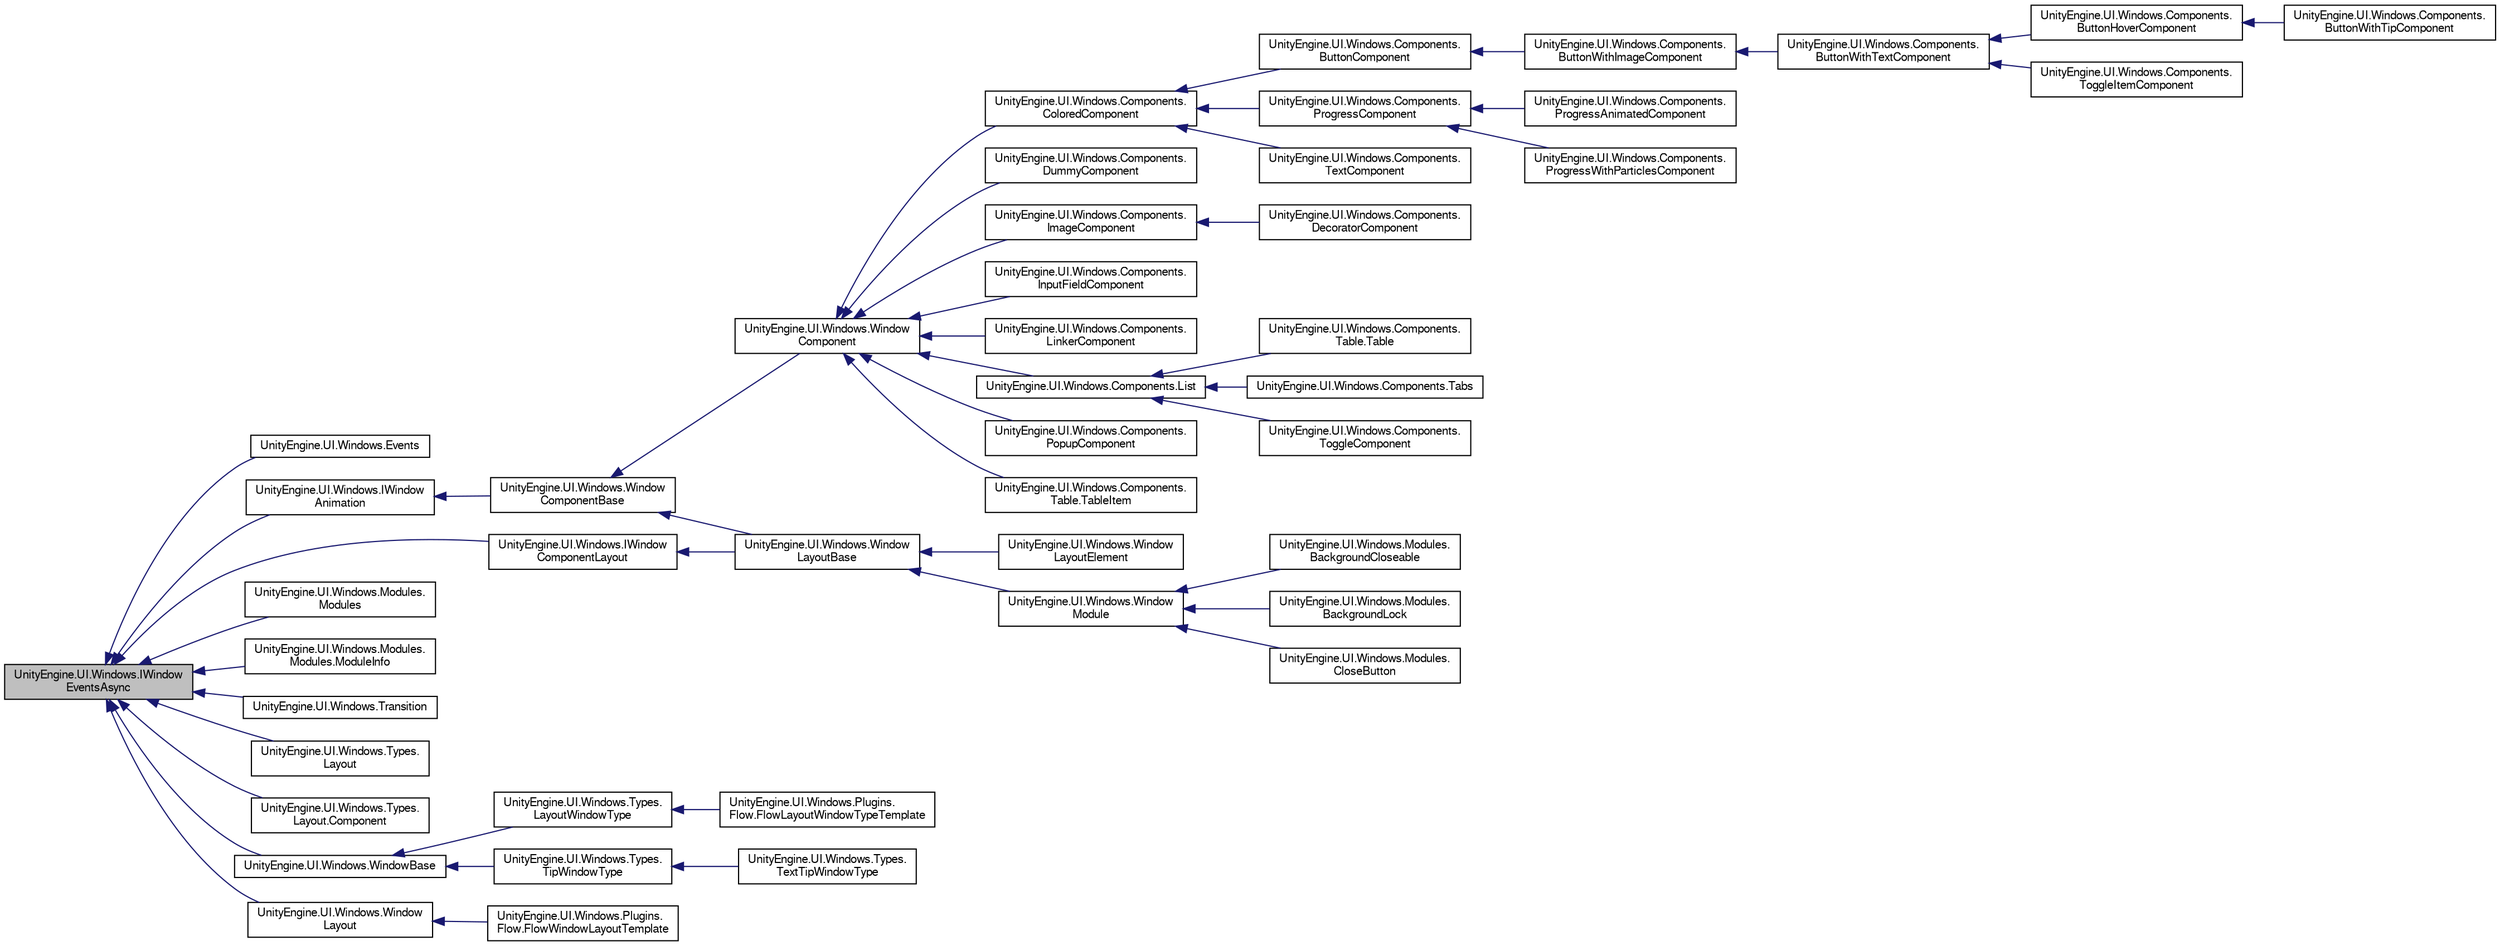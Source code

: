 digraph "UnityEngine.UI.Windows.IWindowEventsAsync"
{
  edge [fontname="FreeSans",fontsize="10",labelfontname="FreeSans",labelfontsize="10"];
  node [fontname="FreeSans",fontsize="10",shape=record];
  rankdir="LR";
  Node1 [label="UnityEngine.UI.Windows.IWindow\lEventsAsync",height=0.2,width=0.4,color="black", fillcolor="grey75", style="filled", fontcolor="black"];
  Node1 -> Node2 [dir="back",color="midnightblue",fontsize="10",style="solid",fontname="FreeSans"];
  Node2 [label="UnityEngine.UI.Windows.Events",height=0.2,width=0.4,color="black", fillcolor="white", style="filled",URL="$class_unity_engine_1_1_u_i_1_1_windows_1_1_events.html"];
  Node1 -> Node3 [dir="back",color="midnightblue",fontsize="10",style="solid",fontname="FreeSans"];
  Node3 [label="UnityEngine.UI.Windows.IWindow\lAnimation",height=0.2,width=0.4,color="black", fillcolor="white", style="filled",URL="$interface_unity_engine_1_1_u_i_1_1_windows_1_1_i_window_animation.html"];
  Node3 -> Node4 [dir="back",color="midnightblue",fontsize="10",style="solid",fontname="FreeSans"];
  Node4 [label="UnityEngine.UI.Windows.Window\lComponentBase",height=0.2,width=0.4,color="black", fillcolor="white", style="filled",URL="$class_unity_engine_1_1_u_i_1_1_windows_1_1_window_component_base.html"];
  Node4 -> Node5 [dir="back",color="midnightblue",fontsize="10",style="solid",fontname="FreeSans"];
  Node5 [label="UnityEngine.UI.Windows.Window\lComponent",height=0.2,width=0.4,color="black", fillcolor="white", style="filled",URL="$class_unity_engine_1_1_u_i_1_1_windows_1_1_window_component.html"];
  Node5 -> Node6 [dir="back",color="midnightblue",fontsize="10",style="solid",fontname="FreeSans"];
  Node6 [label="UnityEngine.UI.Windows.Components.\lColoredComponent",height=0.2,width=0.4,color="black", fillcolor="white", style="filled",URL="$class_unity_engine_1_1_u_i_1_1_windows_1_1_components_1_1_colored_component.html"];
  Node6 -> Node7 [dir="back",color="midnightblue",fontsize="10",style="solid",fontname="FreeSans"];
  Node7 [label="UnityEngine.UI.Windows.Components.\lButtonComponent",height=0.2,width=0.4,color="black", fillcolor="white", style="filled",URL="$class_unity_engine_1_1_u_i_1_1_windows_1_1_components_1_1_button_component.html"];
  Node7 -> Node8 [dir="back",color="midnightblue",fontsize="10",style="solid",fontname="FreeSans"];
  Node8 [label="UnityEngine.UI.Windows.Components.\lButtonWithImageComponent",height=0.2,width=0.4,color="black", fillcolor="white", style="filled",URL="$class_unity_engine_1_1_u_i_1_1_windows_1_1_components_1_1_button_with_image_component.html"];
  Node8 -> Node9 [dir="back",color="midnightblue",fontsize="10",style="solid",fontname="FreeSans"];
  Node9 [label="UnityEngine.UI.Windows.Components.\lButtonWithTextComponent",height=0.2,width=0.4,color="black", fillcolor="white", style="filled",URL="$class_unity_engine_1_1_u_i_1_1_windows_1_1_components_1_1_button_with_text_component.html"];
  Node9 -> Node10 [dir="back",color="midnightblue",fontsize="10",style="solid",fontname="FreeSans"];
  Node10 [label="UnityEngine.UI.Windows.Components.\lButtonHoverComponent",height=0.2,width=0.4,color="black", fillcolor="white", style="filled",URL="$class_unity_engine_1_1_u_i_1_1_windows_1_1_components_1_1_button_hover_component.html"];
  Node10 -> Node11 [dir="back",color="midnightblue",fontsize="10",style="solid",fontname="FreeSans"];
  Node11 [label="UnityEngine.UI.Windows.Components.\lButtonWithTipComponent",height=0.2,width=0.4,color="black", fillcolor="white", style="filled",URL="$class_unity_engine_1_1_u_i_1_1_windows_1_1_components_1_1_button_with_tip_component.html"];
  Node9 -> Node12 [dir="back",color="midnightblue",fontsize="10",style="solid",fontname="FreeSans"];
  Node12 [label="UnityEngine.UI.Windows.Components.\lToggleItemComponent",height=0.2,width=0.4,color="black", fillcolor="white", style="filled",URL="$class_unity_engine_1_1_u_i_1_1_windows_1_1_components_1_1_toggle_item_component.html"];
  Node6 -> Node13 [dir="back",color="midnightblue",fontsize="10",style="solid",fontname="FreeSans"];
  Node13 [label="UnityEngine.UI.Windows.Components.\lProgressComponent",height=0.2,width=0.4,color="black", fillcolor="white", style="filled",URL="$class_unity_engine_1_1_u_i_1_1_windows_1_1_components_1_1_progress_component.html"];
  Node13 -> Node14 [dir="back",color="midnightblue",fontsize="10",style="solid",fontname="FreeSans"];
  Node14 [label="UnityEngine.UI.Windows.Components.\lProgressAnimatedComponent",height=0.2,width=0.4,color="black", fillcolor="white", style="filled",URL="$class_unity_engine_1_1_u_i_1_1_windows_1_1_components_1_1_progress_animated_component.html"];
  Node13 -> Node15 [dir="back",color="midnightblue",fontsize="10",style="solid",fontname="FreeSans"];
  Node15 [label="UnityEngine.UI.Windows.Components.\lProgressWithParticlesComponent",height=0.2,width=0.4,color="black", fillcolor="white", style="filled",URL="$class_unity_engine_1_1_u_i_1_1_windows_1_1_components_1_1_progress_with_particles_component.html"];
  Node6 -> Node16 [dir="back",color="midnightblue",fontsize="10",style="solid",fontname="FreeSans"];
  Node16 [label="UnityEngine.UI.Windows.Components.\lTextComponent",height=0.2,width=0.4,color="black", fillcolor="white", style="filled",URL="$class_unity_engine_1_1_u_i_1_1_windows_1_1_components_1_1_text_component.html"];
  Node5 -> Node17 [dir="back",color="midnightblue",fontsize="10",style="solid",fontname="FreeSans"];
  Node17 [label="UnityEngine.UI.Windows.Components.\lDummyComponent",height=0.2,width=0.4,color="black", fillcolor="white", style="filled",URL="$class_unity_engine_1_1_u_i_1_1_windows_1_1_components_1_1_dummy_component.html"];
  Node5 -> Node18 [dir="back",color="midnightblue",fontsize="10",style="solid",fontname="FreeSans"];
  Node18 [label="UnityEngine.UI.Windows.Components.\lImageComponent",height=0.2,width=0.4,color="black", fillcolor="white", style="filled",URL="$class_unity_engine_1_1_u_i_1_1_windows_1_1_components_1_1_image_component.html"];
  Node18 -> Node19 [dir="back",color="midnightblue",fontsize="10",style="solid",fontname="FreeSans"];
  Node19 [label="UnityEngine.UI.Windows.Components.\lDecoratorComponent",height=0.2,width=0.4,color="black", fillcolor="white", style="filled",URL="$class_unity_engine_1_1_u_i_1_1_windows_1_1_components_1_1_decorator_component.html"];
  Node5 -> Node20 [dir="back",color="midnightblue",fontsize="10",style="solid",fontname="FreeSans"];
  Node20 [label="UnityEngine.UI.Windows.Components.\lInputFieldComponent",height=0.2,width=0.4,color="black", fillcolor="white", style="filled",URL="$class_unity_engine_1_1_u_i_1_1_windows_1_1_components_1_1_input_field_component.html"];
  Node5 -> Node21 [dir="back",color="midnightblue",fontsize="10",style="solid",fontname="FreeSans"];
  Node21 [label="UnityEngine.UI.Windows.Components.\lLinkerComponent",height=0.2,width=0.4,color="black", fillcolor="white", style="filled",URL="$class_unity_engine_1_1_u_i_1_1_windows_1_1_components_1_1_linker_component.html"];
  Node5 -> Node22 [dir="back",color="midnightblue",fontsize="10",style="solid",fontname="FreeSans"];
  Node22 [label="UnityEngine.UI.Windows.Components.List",height=0.2,width=0.4,color="black", fillcolor="white", style="filled",URL="$class_unity_engine_1_1_u_i_1_1_windows_1_1_components_1_1_list.html"];
  Node22 -> Node23 [dir="back",color="midnightblue",fontsize="10",style="solid",fontname="FreeSans"];
  Node23 [label="UnityEngine.UI.Windows.Components.\lTable.Table",height=0.2,width=0.4,color="black", fillcolor="white", style="filled",URL="$class_unity_engine_1_1_u_i_1_1_windows_1_1_components_1_1_table_1_1_table.html"];
  Node22 -> Node24 [dir="back",color="midnightblue",fontsize="10",style="solid",fontname="FreeSans"];
  Node24 [label="UnityEngine.UI.Windows.Components.Tabs",height=0.2,width=0.4,color="black", fillcolor="white", style="filled",URL="$class_unity_engine_1_1_u_i_1_1_windows_1_1_components_1_1_tabs.html"];
  Node22 -> Node25 [dir="back",color="midnightblue",fontsize="10",style="solid",fontname="FreeSans"];
  Node25 [label="UnityEngine.UI.Windows.Components.\lToggleComponent",height=0.2,width=0.4,color="black", fillcolor="white", style="filled",URL="$class_unity_engine_1_1_u_i_1_1_windows_1_1_components_1_1_toggle_component.html"];
  Node5 -> Node26 [dir="back",color="midnightblue",fontsize="10",style="solid",fontname="FreeSans"];
  Node26 [label="UnityEngine.UI.Windows.Components.\lPopupComponent",height=0.2,width=0.4,color="black", fillcolor="white", style="filled",URL="$class_unity_engine_1_1_u_i_1_1_windows_1_1_components_1_1_popup_component.html"];
  Node5 -> Node27 [dir="back",color="midnightblue",fontsize="10",style="solid",fontname="FreeSans"];
  Node27 [label="UnityEngine.UI.Windows.Components.\lTable.TableItem",height=0.2,width=0.4,color="black", fillcolor="white", style="filled",URL="$class_unity_engine_1_1_u_i_1_1_windows_1_1_components_1_1_table_1_1_table_item.html"];
  Node4 -> Node28 [dir="back",color="midnightblue",fontsize="10",style="solid",fontname="FreeSans"];
  Node28 [label="UnityEngine.UI.Windows.Window\lLayoutBase",height=0.2,width=0.4,color="black", fillcolor="white", style="filled",URL="$class_unity_engine_1_1_u_i_1_1_windows_1_1_window_layout_base.html"];
  Node28 -> Node29 [dir="back",color="midnightblue",fontsize="10",style="solid",fontname="FreeSans"];
  Node29 [label="UnityEngine.UI.Windows.Window\lLayoutElement",height=0.2,width=0.4,color="black", fillcolor="white", style="filled",URL="$class_unity_engine_1_1_u_i_1_1_windows_1_1_window_layout_element.html"];
  Node28 -> Node30 [dir="back",color="midnightblue",fontsize="10",style="solid",fontname="FreeSans"];
  Node30 [label="UnityEngine.UI.Windows.Window\lModule",height=0.2,width=0.4,color="black", fillcolor="white", style="filled",URL="$class_unity_engine_1_1_u_i_1_1_windows_1_1_window_module.html"];
  Node30 -> Node31 [dir="back",color="midnightblue",fontsize="10",style="solid",fontname="FreeSans"];
  Node31 [label="UnityEngine.UI.Windows.Modules.\lBackgroundCloseable",height=0.2,width=0.4,color="black", fillcolor="white", style="filled",URL="$class_unity_engine_1_1_u_i_1_1_windows_1_1_modules_1_1_background_closeable.html"];
  Node30 -> Node32 [dir="back",color="midnightblue",fontsize="10",style="solid",fontname="FreeSans"];
  Node32 [label="UnityEngine.UI.Windows.Modules.\lBackgroundLock",height=0.2,width=0.4,color="black", fillcolor="white", style="filled",URL="$class_unity_engine_1_1_u_i_1_1_windows_1_1_modules_1_1_background_lock.html"];
  Node30 -> Node33 [dir="back",color="midnightblue",fontsize="10",style="solid",fontname="FreeSans"];
  Node33 [label="UnityEngine.UI.Windows.Modules.\lCloseButton",height=0.2,width=0.4,color="black", fillcolor="white", style="filled",URL="$class_unity_engine_1_1_u_i_1_1_windows_1_1_modules_1_1_close_button.html"];
  Node1 -> Node34 [dir="back",color="midnightblue",fontsize="10",style="solid",fontname="FreeSans"];
  Node34 [label="UnityEngine.UI.Windows.IWindow\lComponentLayout",height=0.2,width=0.4,color="black", fillcolor="white", style="filled",URL="$interface_unity_engine_1_1_u_i_1_1_windows_1_1_i_window_component_layout.html"];
  Node34 -> Node28 [dir="back",color="midnightblue",fontsize="10",style="solid",fontname="FreeSans"];
  Node1 -> Node35 [dir="back",color="midnightblue",fontsize="10",style="solid",fontname="FreeSans"];
  Node35 [label="UnityEngine.UI.Windows.Modules.\lModules",height=0.2,width=0.4,color="black", fillcolor="white", style="filled",URL="$class_unity_engine_1_1_u_i_1_1_windows_1_1_modules_1_1_modules.html"];
  Node1 -> Node36 [dir="back",color="midnightblue",fontsize="10",style="solid",fontname="FreeSans"];
  Node36 [label="UnityEngine.UI.Windows.Modules.\lModules.ModuleInfo",height=0.2,width=0.4,color="black", fillcolor="white", style="filled",URL="$class_unity_engine_1_1_u_i_1_1_windows_1_1_modules_1_1_modules_1_1_module_info.html"];
  Node1 -> Node37 [dir="back",color="midnightblue",fontsize="10",style="solid",fontname="FreeSans"];
  Node37 [label="UnityEngine.UI.Windows.Transition",height=0.2,width=0.4,color="black", fillcolor="white", style="filled",URL="$class_unity_engine_1_1_u_i_1_1_windows_1_1_transition.html"];
  Node1 -> Node38 [dir="back",color="midnightblue",fontsize="10",style="solid",fontname="FreeSans"];
  Node38 [label="UnityEngine.UI.Windows.Types.\lLayout",height=0.2,width=0.4,color="black", fillcolor="white", style="filled",URL="$class_unity_engine_1_1_u_i_1_1_windows_1_1_types_1_1_layout.html"];
  Node1 -> Node39 [dir="back",color="midnightblue",fontsize="10",style="solid",fontname="FreeSans"];
  Node39 [label="UnityEngine.UI.Windows.Types.\lLayout.Component",height=0.2,width=0.4,color="black", fillcolor="white", style="filled",URL="$class_unity_engine_1_1_u_i_1_1_windows_1_1_types_1_1_layout_1_1_component.html"];
  Node1 -> Node40 [dir="back",color="midnightblue",fontsize="10",style="solid",fontname="FreeSans"];
  Node40 [label="UnityEngine.UI.Windows.WindowBase",height=0.2,width=0.4,color="black", fillcolor="white", style="filled",URL="$class_unity_engine_1_1_u_i_1_1_windows_1_1_window_base.html"];
  Node40 -> Node41 [dir="back",color="midnightblue",fontsize="10",style="solid",fontname="FreeSans"];
  Node41 [label="UnityEngine.UI.Windows.Types.\lLayoutWindowType",height=0.2,width=0.4,color="black", fillcolor="white", style="filled",URL="$class_unity_engine_1_1_u_i_1_1_windows_1_1_types_1_1_layout_window_type.html"];
  Node41 -> Node42 [dir="back",color="midnightblue",fontsize="10",style="solid",fontname="FreeSans"];
  Node42 [label="UnityEngine.UI.Windows.Plugins.\lFlow.FlowLayoutWindowTypeTemplate",height=0.2,width=0.4,color="black", fillcolor="white", style="filled",URL="$class_unity_engine_1_1_u_i_1_1_windows_1_1_plugins_1_1_flow_1_1_flow_layout_window_type_template.html"];
  Node40 -> Node43 [dir="back",color="midnightblue",fontsize="10",style="solid",fontname="FreeSans"];
  Node43 [label="UnityEngine.UI.Windows.Types.\lTipWindowType",height=0.2,width=0.4,color="black", fillcolor="white", style="filled",URL="$class_unity_engine_1_1_u_i_1_1_windows_1_1_types_1_1_tip_window_type.html"];
  Node43 -> Node44 [dir="back",color="midnightblue",fontsize="10",style="solid",fontname="FreeSans"];
  Node44 [label="UnityEngine.UI.Windows.Types.\lTextTipWindowType",height=0.2,width=0.4,color="black", fillcolor="white", style="filled",URL="$class_unity_engine_1_1_u_i_1_1_windows_1_1_types_1_1_text_tip_window_type.html"];
  Node1 -> Node45 [dir="back",color="midnightblue",fontsize="10",style="solid",fontname="FreeSans"];
  Node45 [label="UnityEngine.UI.Windows.Window\lLayout",height=0.2,width=0.4,color="black", fillcolor="white", style="filled",URL="$class_unity_engine_1_1_u_i_1_1_windows_1_1_window_layout.html"];
  Node45 -> Node46 [dir="back",color="midnightblue",fontsize="10",style="solid",fontname="FreeSans"];
  Node46 [label="UnityEngine.UI.Windows.Plugins.\lFlow.FlowWindowLayoutTemplate",height=0.2,width=0.4,color="black", fillcolor="white", style="filled",URL="$class_unity_engine_1_1_u_i_1_1_windows_1_1_plugins_1_1_flow_1_1_flow_window_layout_template.html"];
}
